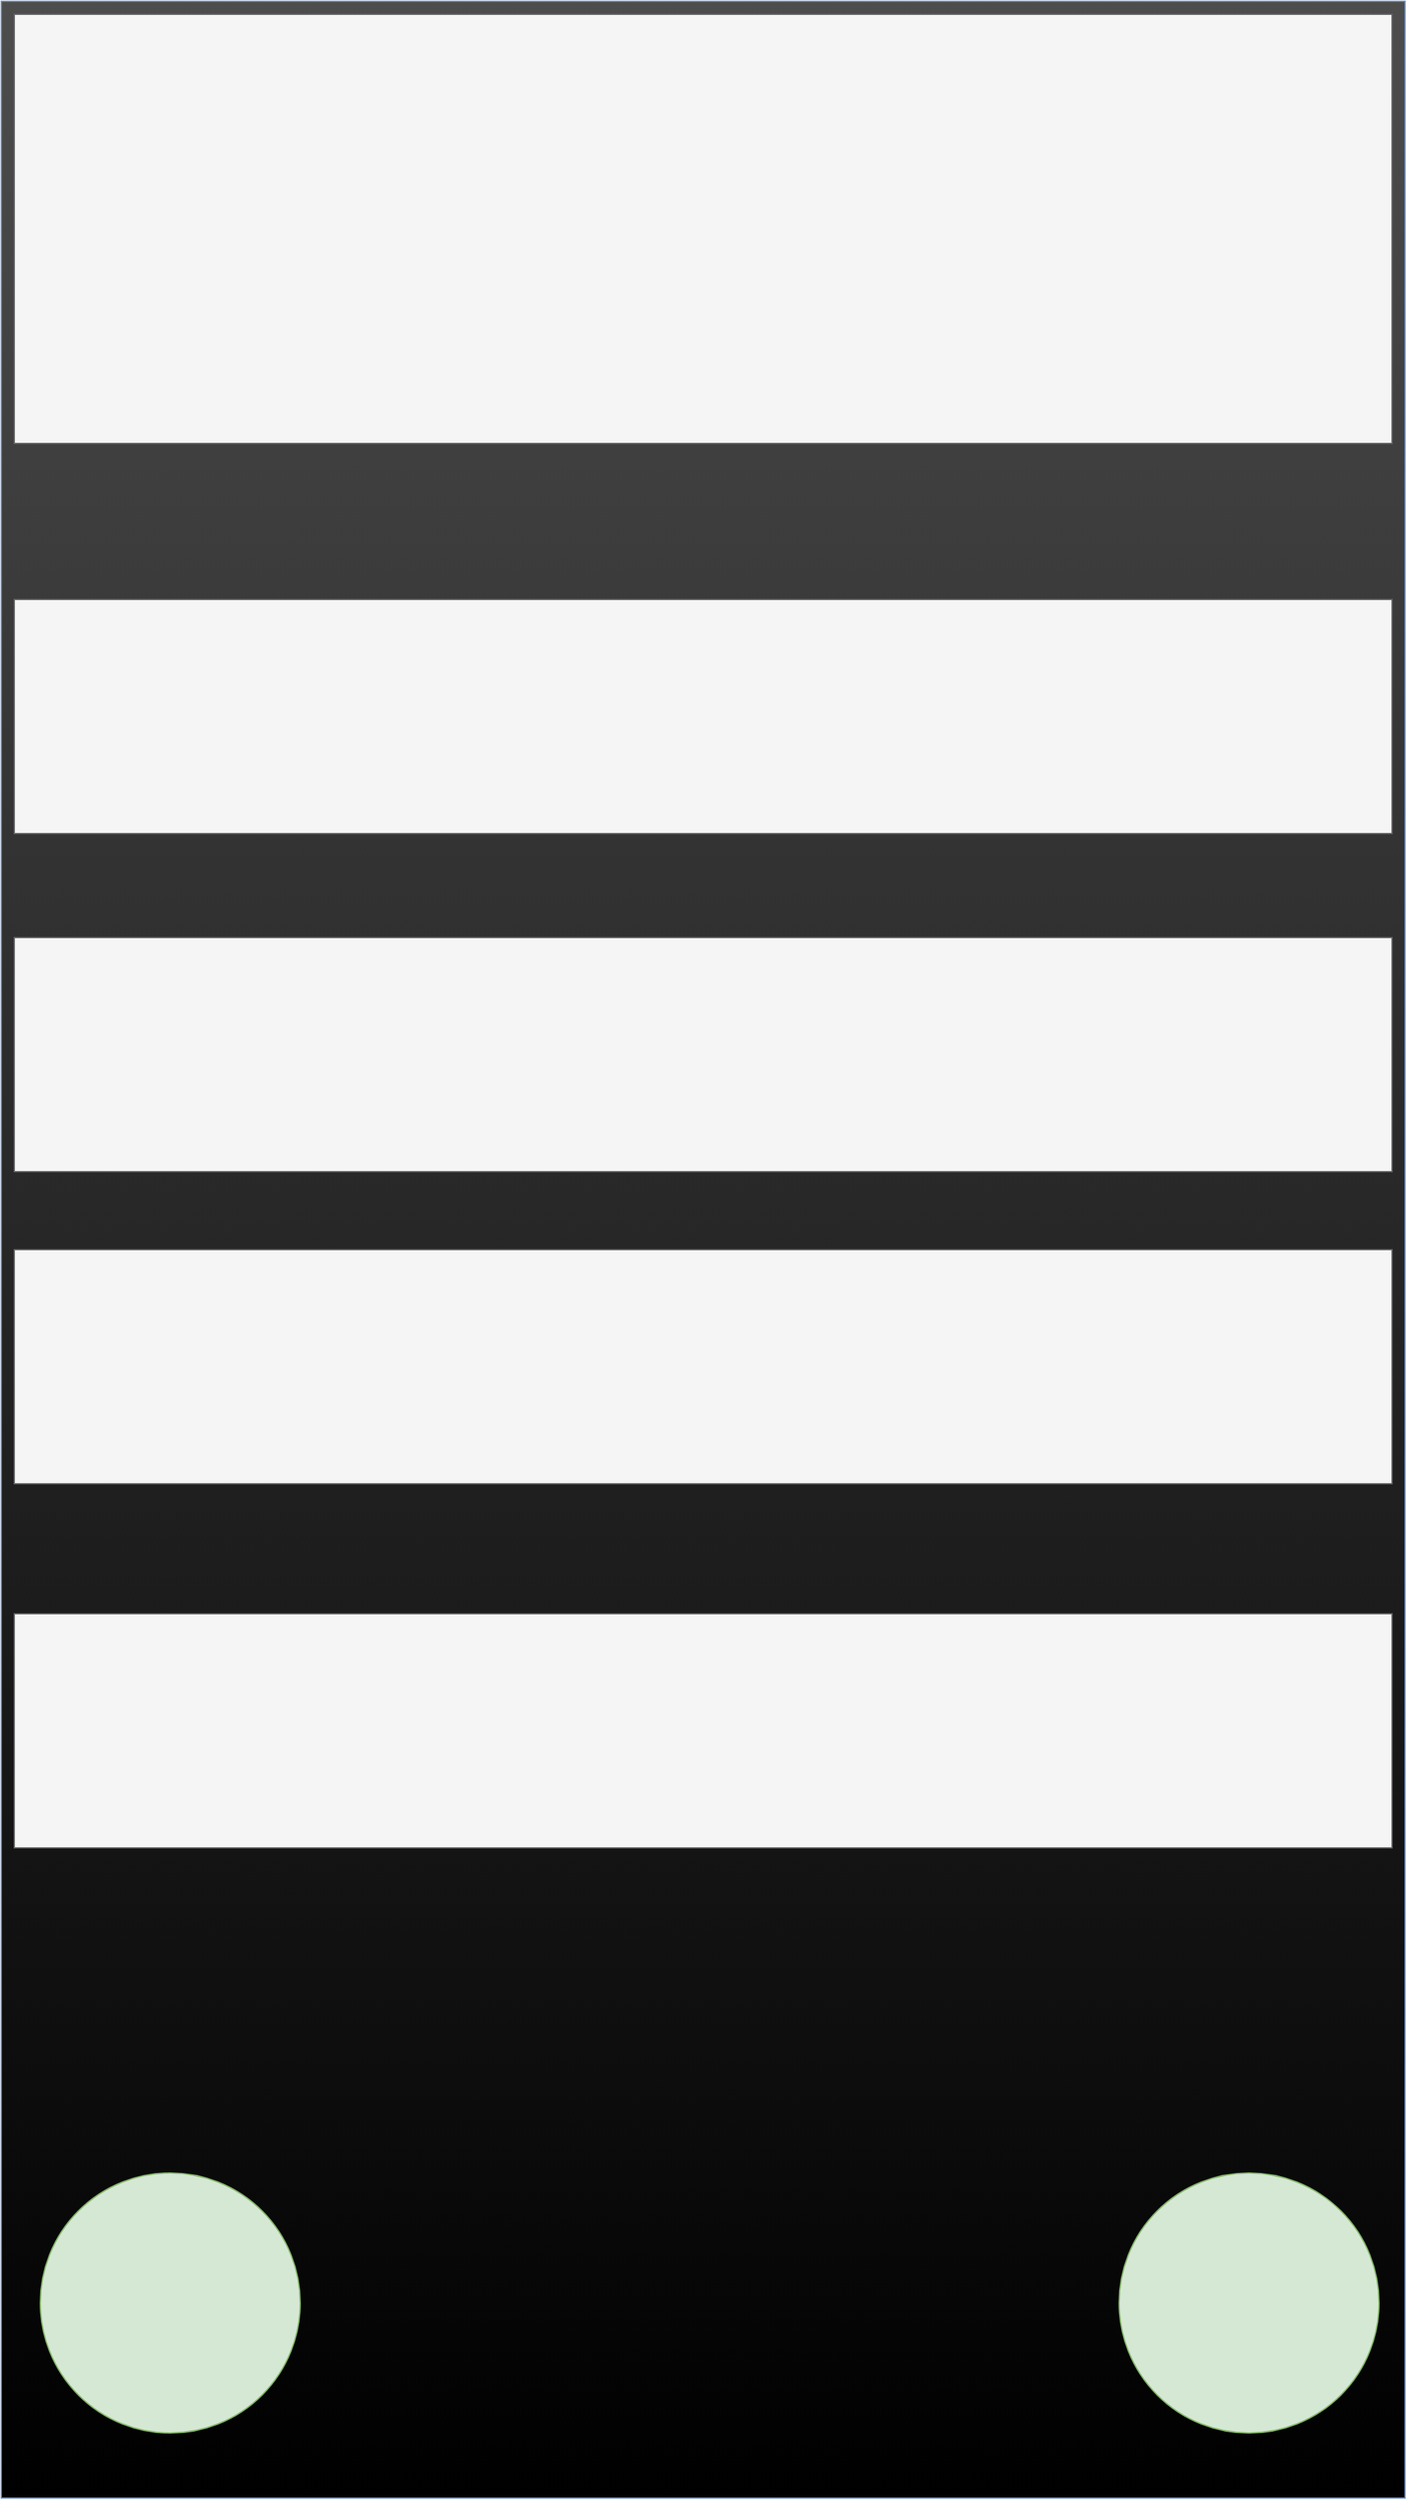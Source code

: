 <mxfile>
    <diagram id="LGxruNQ7EmTfOfuxRugA" name="Page-1">
        <mxGraphModel dx="3343" dy="1890" grid="1" gridSize="10" guides="1" tooltips="1" connect="1" arrows="1" fold="1" page="1" pageScale="1" pageWidth="1200" pageHeight="1920" math="0" shadow="0">
            <root>
                <mxCell id="0"/>
                <mxCell id="1" parent="0"/>
                <mxCell id="2" value="" style="rounded=0;whiteSpace=wrap;html=1;fillColor=#000000;strokeColor=#6c8ebf;gradientColor=#4D4D4D;gradientDirection=north;movable=1;resizable=1;rotatable=1;deletable=1;editable=1;connectable=1;flipH=1;flipV=0;" parent="1" vertex="1">
                    <mxGeometry width="1080" height="1920" as="geometry"/>
                </mxCell>
                <mxCell id="3" value="" style="rounded=0;whiteSpace=wrap;html=1;fillColor=#f5f5f5;gradientDirection=north;fontColor=#333333;strokeColor=#666666;flipH=1;flipV=1;" parent="1" vertex="1">
                    <mxGeometry x="10" y="10" width="1060" height="330" as="geometry"/>
                </mxCell>
                <mxCell id="4" value="" style="rounded=0;whiteSpace=wrap;html=1;fillColor=#f5f5f5;gradientDirection=north;fontColor=#333333;strokeColor=#666666;" parent="1" vertex="1">
                    <mxGeometry x="10" y="460" width="1060" height="180" as="geometry"/>
                </mxCell>
                <mxCell id="5" value="" style="rounded=0;whiteSpace=wrap;html=1;fillColor=#f5f5f5;gradientDirection=north;fontColor=#333333;strokeColor=#666666;" parent="1" vertex="1">
                    <mxGeometry x="10" y="720" width="1060" height="180" as="geometry"/>
                </mxCell>
                <mxCell id="6" value="" style="rounded=0;whiteSpace=wrap;html=1;fillColor=#f5f5f5;gradientDirection=north;fontColor=#333333;strokeColor=#666666;" parent="1" vertex="1">
                    <mxGeometry x="10" y="960" width="1060" height="180" as="geometry"/>
                </mxCell>
                <mxCell id="7" value="" style="rounded=0;whiteSpace=wrap;html=1;fillColor=#f5f5f5;gradientDirection=north;fontColor=#333333;strokeColor=#666666;" parent="1" vertex="1">
                    <mxGeometry x="10" y="1240" width="1060" height="180" as="geometry"/>
                </mxCell>
                <mxCell id="8" value="" style="ellipse;whiteSpace=wrap;html=1;aspect=fixed;fillColor=#d5e8d4;gradientDirection=north;strokeColor=#82b366;" parent="1" vertex="1">
                    <mxGeometry x="860" y="1670" width="200" height="200" as="geometry"/>
                </mxCell>
                <mxCell id="9" value="" style="ellipse;whiteSpace=wrap;html=1;aspect=fixed;fillColor=#d5e8d4;gradientDirection=north;strokeColor=#82b366;" parent="1" vertex="1">
                    <mxGeometry x="30" y="1670" width="200" height="200" as="geometry"/>
                </mxCell>
            </root>
        </mxGraphModel>
    </diagram>
</mxfile>